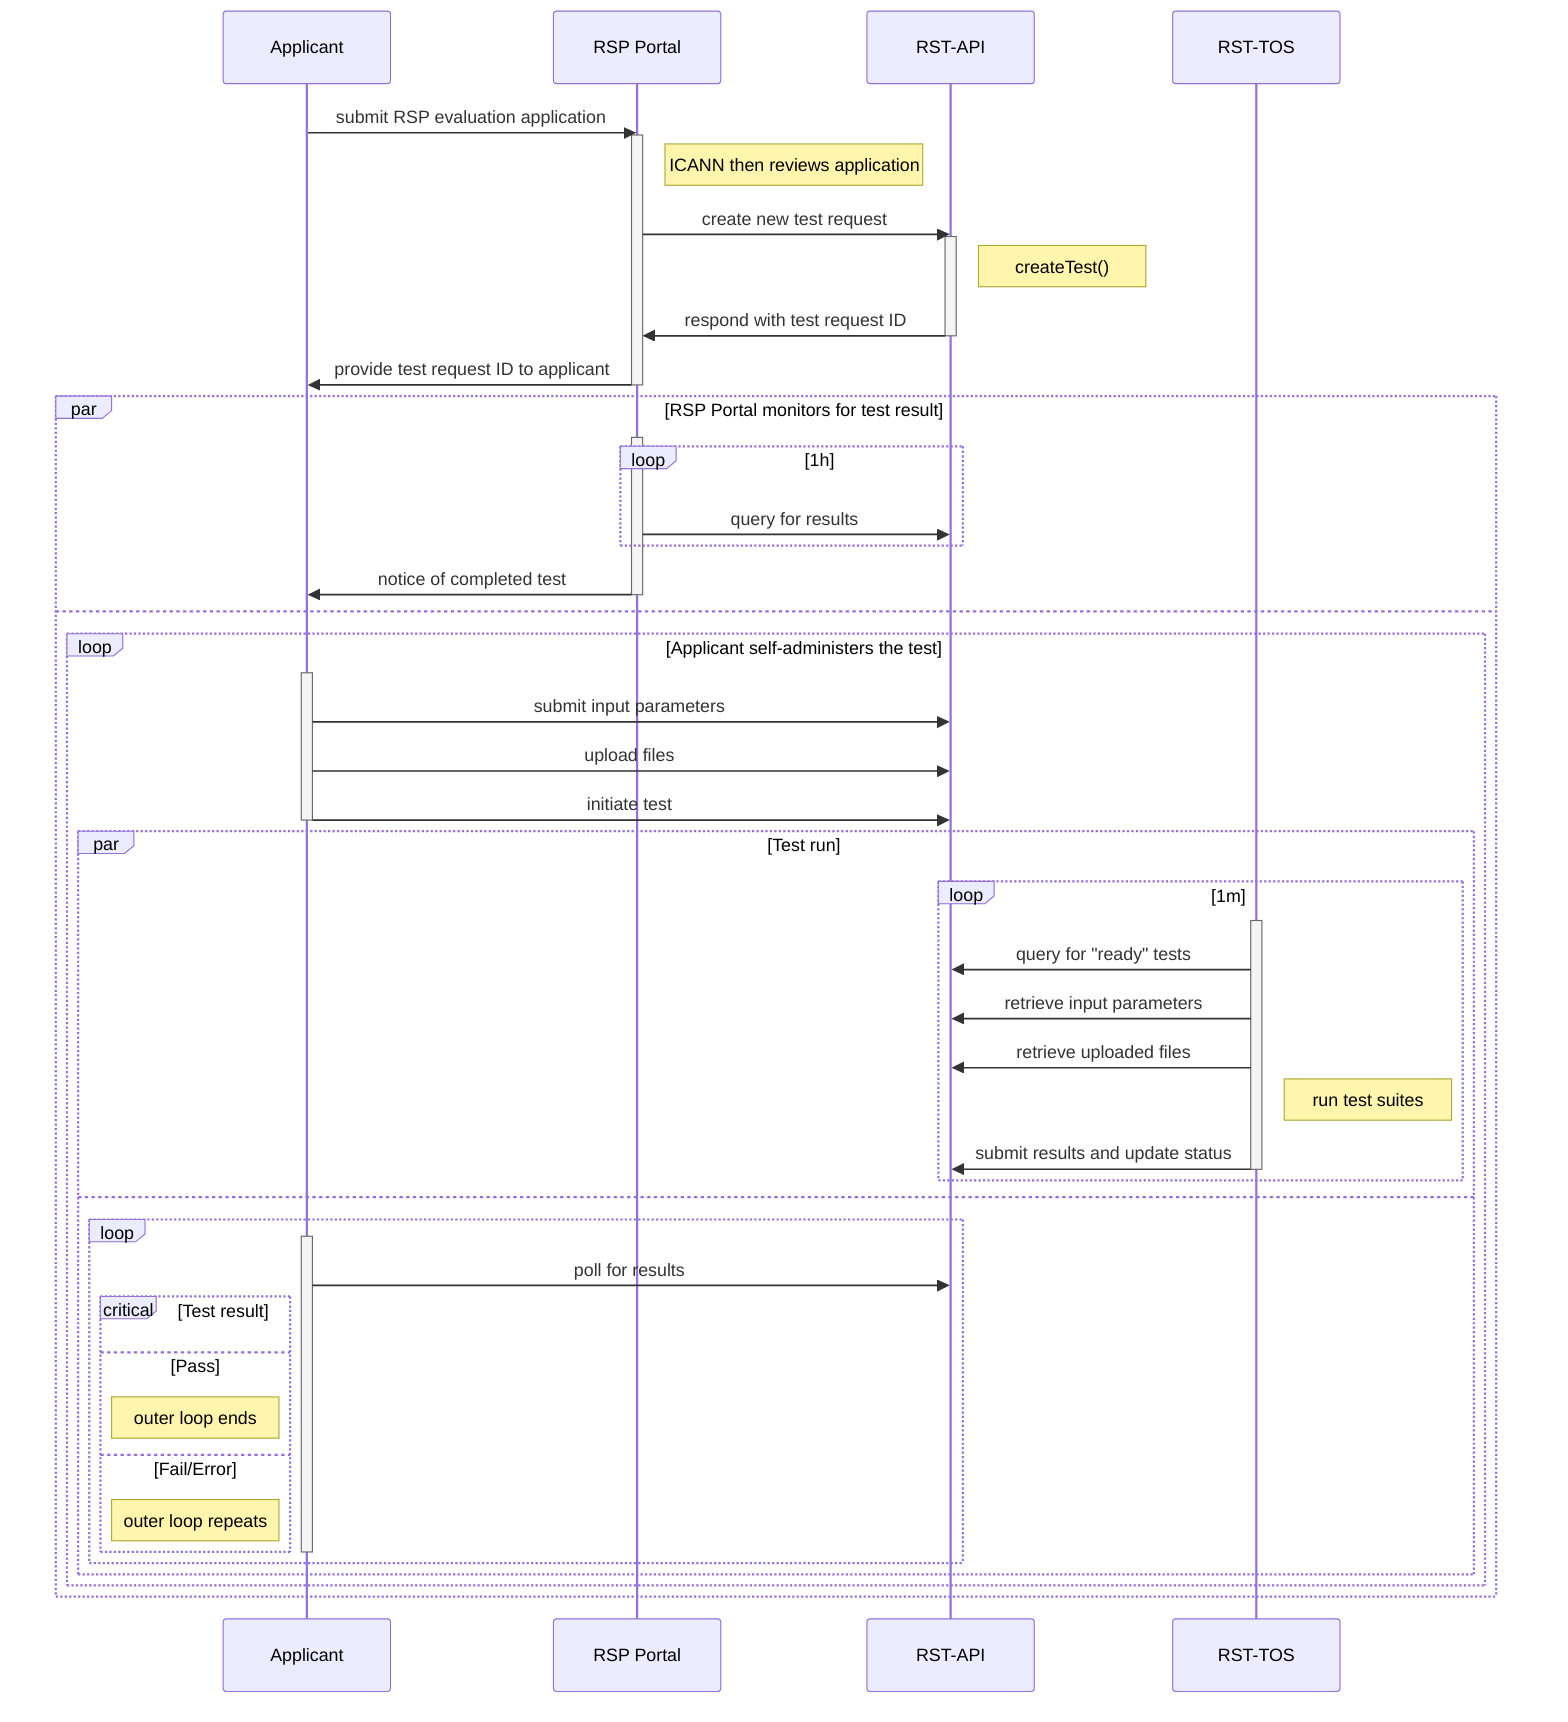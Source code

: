 sequenceDiagram
    Applicant->>RSP Portal: submit RSP evaluation application

    Activate RSP Portal

    Note right of RSP Portal: ICANN then reviews application

    RSP Portal->>RST-API: create new test request

    Activate RST-API
    Note right of RST-API: createTest()
    RST-API->>RSP Portal: respond with test request ID
    Deactivate RST-API

    RSP Portal->>Applicant: provide test request ID to applicant

    Deactivate RSP Portal

    par RSP Portal monitors for test result
        Activate RSP Portal

        loop 1h
            RSP Portal->>RST-API: query for results
        end

        RSP Portal->>Applicant: notice of completed test

        Deactivate RSP Portal
    and
        loop Applicant self-administers the test
            Activate Applicant
            Applicant->>RST-API: submit input parameters
            Applicant->>RST-API: upload files
            Applicant->>RST-API: initiate test
            Deactivate Applicant
            par Test run
                loop 1m
                    Activate RST-TOS
                    RST-TOS->>RST-API: query for "ready" tests
                    RST-TOS->>RST-API: retrieve input parameters
                    RST-TOS->>RST-API: retrieve uploaded files
                    Note right of RST-TOS: run test suites
                    RST-TOS->>RST-API: submit results and update status
                    Deactivate RST-TOS
                end
            and
                loop
                    Activate Applicant
                    Applicant->>RST-API: poll for results
                    critical Test result
                    option Pass
                        Note left of Applicant: outer loop ends
                    option Fail/Error
                        Note left of Applicant: outer loop repeats
                    end
                    Deactivate Applicant
                end
            end
        end
    end
